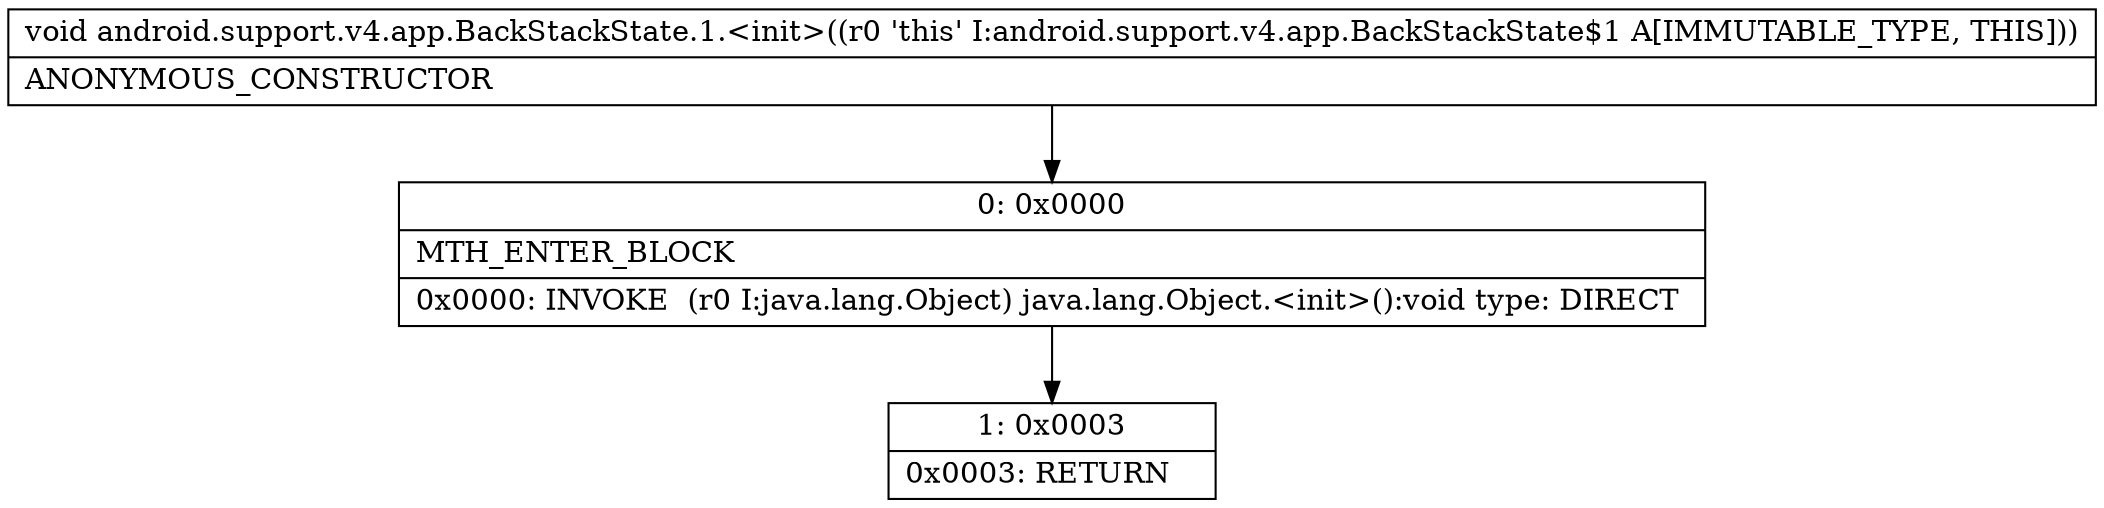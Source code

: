 digraph "CFG forandroid.support.v4.app.BackStackState.1.\<init\>()V" {
Node_0 [shape=record,label="{0\:\ 0x0000|MTH_ENTER_BLOCK\l|0x0000: INVOKE  (r0 I:java.lang.Object) java.lang.Object.\<init\>():void type: DIRECT \l}"];
Node_1 [shape=record,label="{1\:\ 0x0003|0x0003: RETURN   \l}"];
MethodNode[shape=record,label="{void android.support.v4.app.BackStackState.1.\<init\>((r0 'this' I:android.support.v4.app.BackStackState$1 A[IMMUTABLE_TYPE, THIS]))  | ANONYMOUS_CONSTRUCTOR\l}"];
MethodNode -> Node_0;
Node_0 -> Node_1;
}

